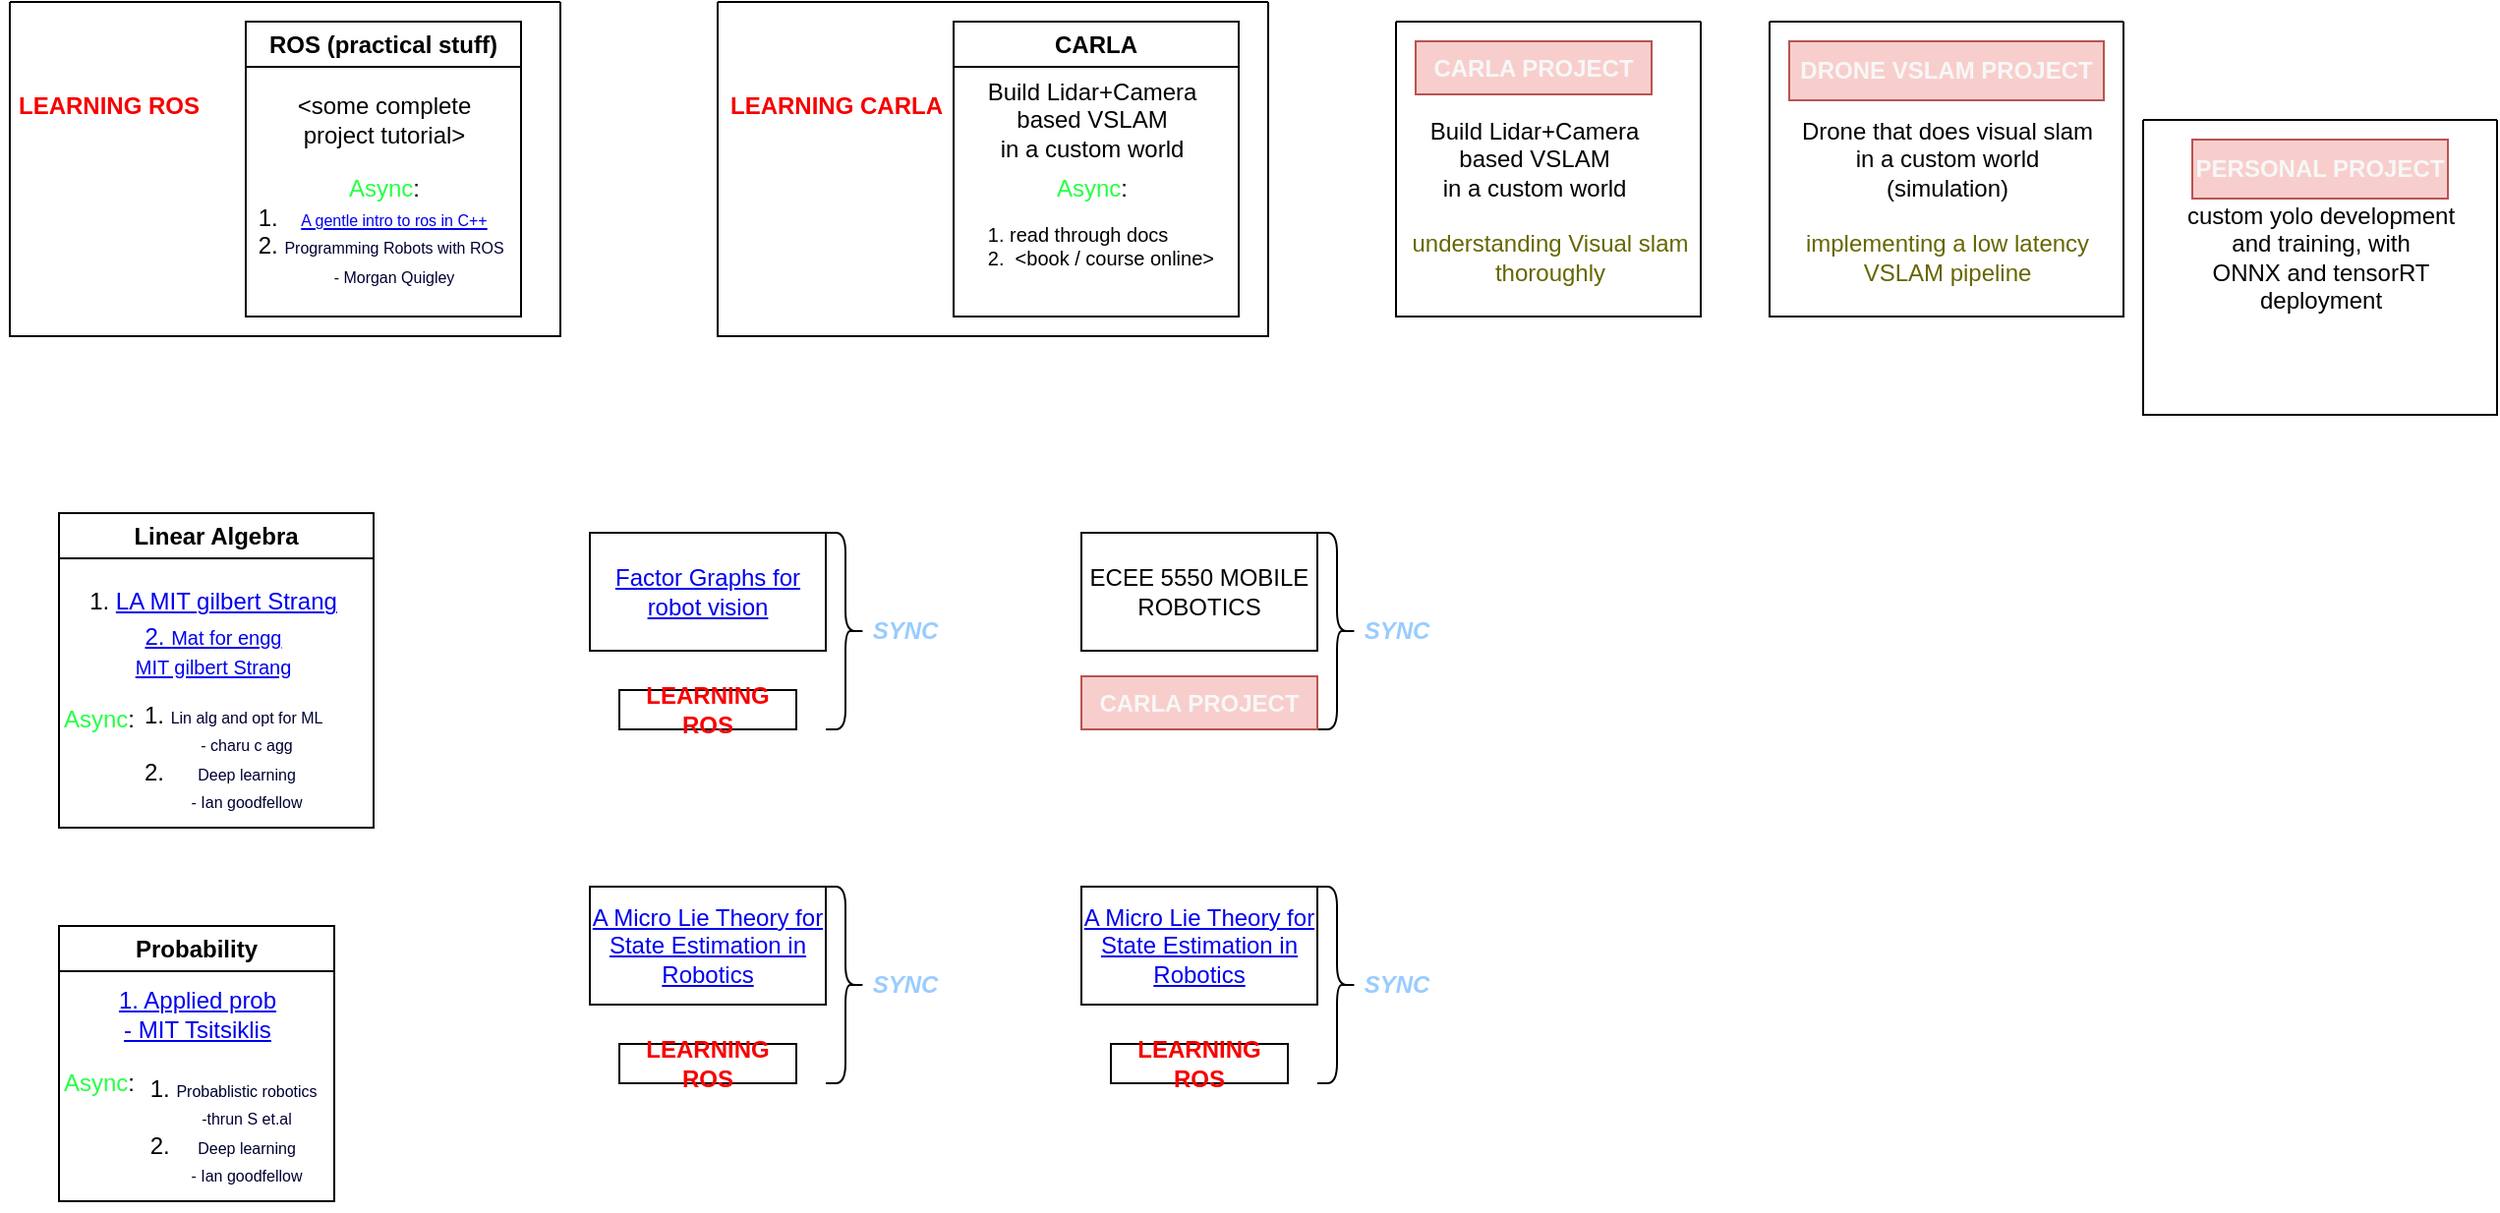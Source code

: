 <mxfile version="23.1.5" type="github">
  <diagram id="C5RBs43oDa-KdzZeNtuy" name="Page-1">
    <mxGraphModel dx="1434" dy="1915" grid="1" gridSize="10" guides="1" tooltips="1" connect="1" arrows="1" fold="1" page="1" pageScale="1" pageWidth="827" pageHeight="1169" math="0" shadow="0">
      <root>
        <mxCell id="WIyWlLk6GJQsqaUBKTNV-0" />
        <mxCell id="WIyWlLk6GJQsqaUBKTNV-1" parent="WIyWlLk6GJQsqaUBKTNV-0" />
        <mxCell id="TujFnspVvhq2C_Xqc_7Q-0" value="Probability" style="swimlane;whiteSpace=wrap;html=1;" vertex="1" parent="WIyWlLk6GJQsqaUBKTNV-1">
          <mxGeometry x="100" y="400" width="140" height="140" as="geometry" />
        </mxCell>
        <mxCell id="TujFnspVvhq2C_Xqc_7Q-1" value="&lt;a href=&quot;https://ocw.mit.edu/courses/6-041-probabilistic-systems-analysis-and-applied-probability-fall-2010/video_galleries/video-lectures/&quot;&gt;1. Applied prob&lt;br&gt;- MIT Tsitsiklis&lt;/a&gt;" style="text;html=1;align=center;verticalAlign=middle;resizable=0;points=[];autosize=1;strokeColor=none;fillColor=none;" vertex="1" parent="TujFnspVvhq2C_Xqc_7Q-0">
          <mxGeometry x="15" y="25" width="110" height="40" as="geometry" />
        </mxCell>
        <mxCell id="TujFnspVvhq2C_Xqc_7Q-3" value="&lt;ol&gt;&lt;li&gt;&lt;font style=&quot;font-size: 8px;&quot; color=&quot;#000033&quot;&gt;Probablistic robotics&lt;br&gt;-thrun S et.al&lt;br&gt;&lt;/font&gt;&lt;/li&gt;&lt;li&gt;&lt;font style=&quot;font-size: 8px;&quot; color=&quot;#000033&quot;&gt;Deep learning &lt;br&gt;- Ian goodfellow&lt;br&gt;&lt;/font&gt;&lt;/li&gt;&lt;/ol&gt;" style="text;html=1;align=center;verticalAlign=middle;resizable=0;points=[];autosize=1;strokeColor=none;fillColor=none;spacingTop=-7;spacingBottom=-4;" vertex="1" parent="TujFnspVvhq2C_Xqc_7Q-0">
          <mxGeometry x="10" y="65" width="130" height="80" as="geometry" />
        </mxCell>
        <mxCell id="TujFnspVvhq2C_Xqc_7Q-17" value="&lt;a href=&quot;https://www.cs.cmu.edu/~kaess/pub/Dellaert17fnt.pdf&quot;&gt;Factor Graphs for robot vision&lt;/a&gt;" style="rounded=0;whiteSpace=wrap;html=1;" vertex="1" parent="WIyWlLk6GJQsqaUBKTNV-1">
          <mxGeometry x="370" y="200" width="120" height="60" as="geometry" />
        </mxCell>
        <mxCell id="TujFnspVvhq2C_Xqc_7Q-18" value="&lt;a href=&quot;https://arxiv.org/pdf/1812.015.pdf&quot;&gt;A Micro Lie Theory for State Estimation in Robotics&lt;/a&gt;" style="rounded=0;whiteSpace=wrap;html=1;" vertex="1" parent="WIyWlLk6GJQsqaUBKTNV-1">
          <mxGeometry x="370" y="380" width="120" height="60" as="geometry" />
        </mxCell>
        <mxCell id="TujFnspVvhq2C_Xqc_7Q-21" value="Linear Algebra" style="swimlane;whiteSpace=wrap;html=1;" vertex="1" parent="WIyWlLk6GJQsqaUBKTNV-1">
          <mxGeometry x="100" y="190" width="160" height="160" as="geometry" />
        </mxCell>
        <mxCell id="TujFnspVvhq2C_Xqc_7Q-22" value="1. &lt;a href=&quot;https://ocw.mit.edu/courses/18-06sc-linear-algebra-fall-2011/&quot;&gt;LA MIT gilbert Strang&lt;/a&gt;" style="text;html=1;align=center;verticalAlign=middle;resizable=0;points=[];autosize=1;strokeColor=none;fillColor=none;" vertex="1" parent="TujFnspVvhq2C_Xqc_7Q-21">
          <mxGeometry x="2.5" y="30" width="150" height="30" as="geometry" />
        </mxCell>
        <mxCell id="TujFnspVvhq2C_Xqc_7Q-23" value="&lt;font color=&quot;#26ff43&quot;&gt;Async&lt;/font&gt;:" style="text;html=1;align=center;verticalAlign=middle;resizable=0;points=[];autosize=1;strokeColor=none;fillColor=none;" vertex="1" parent="TujFnspVvhq2C_Xqc_7Q-21">
          <mxGeometry x="-10" y="90" width="60" height="30" as="geometry" />
        </mxCell>
        <mxCell id="TujFnspVvhq2C_Xqc_7Q-24" value="&lt;ol&gt;&lt;li&gt;&lt;font style=&quot;font-size: 8px;&quot; color=&quot;#000033&quot;&gt;Lin alg and opt for ML&lt;br&gt;- charu c agg&lt;/font&gt;&lt;/li&gt;&lt;li&gt;&lt;font style=&quot;font-size: 8px;&quot; color=&quot;#000033&quot;&gt;Deep learning &lt;br&gt;- Ian goodfellow&lt;br&gt;&lt;/font&gt;&lt;/li&gt;&lt;/ol&gt;" style="text;html=1;align=center;verticalAlign=middle;resizable=0;points=[];autosize=1;strokeColor=none;fillColor=none;spacingTop=-7;spacingBottom=-4;" vertex="1" parent="TujFnspVvhq2C_Xqc_7Q-21">
          <mxGeometry x="5" y="85" width="140" height="80" as="geometry" />
        </mxCell>
        <mxCell id="TujFnspVvhq2C_Xqc_7Q-25" value="&lt;a href=&quot;https://ocw.mit.edu/courses/18-065-matrix-methods-in-data-analysis-signal-processing-and-machine-learning-spring-2018/&quot;&gt;2. &lt;font style=&quot;font-size: 10px;&quot;&gt;Mat for engg &lt;br&gt;MIT gilbert Strang&lt;/font&gt;&lt;/a&gt;" style="text;html=1;align=center;verticalAlign=middle;resizable=0;points=[];autosize=1;strokeColor=none;fillColor=none;" vertex="1" parent="TujFnspVvhq2C_Xqc_7Q-21">
          <mxGeometry x="22.5" y="50" width="110" height="40" as="geometry" />
        </mxCell>
        <mxCell id="TujFnspVvhq2C_Xqc_7Q-27" value="" style="shape=curlyBracket;whiteSpace=wrap;html=1;rounded=1;flipH=1;labelPosition=right;verticalLabelPosition=middle;align=left;verticalAlign=middle;size=0.5;" vertex="1" parent="WIyWlLk6GJQsqaUBKTNV-1">
          <mxGeometry x="490" y="200" width="20" height="100" as="geometry" />
        </mxCell>
        <mxCell id="TujFnspVvhq2C_Xqc_7Q-28" value="&lt;b&gt;&lt;font color=&quot;#99ccff&quot;&gt;&lt;i&gt;SYNC&lt;/i&gt;&lt;/font&gt;&lt;/b&gt;" style="text;html=1;align=center;verticalAlign=middle;resizable=0;points=[];autosize=1;strokeColor=none;fillColor=none;" vertex="1" parent="WIyWlLk6GJQsqaUBKTNV-1">
          <mxGeometry x="500" y="235" width="60" height="30" as="geometry" />
        </mxCell>
        <mxCell id="TujFnspVvhq2C_Xqc_7Q-34" value="ROS (practical stuff)" style="swimlane;whiteSpace=wrap;html=1;" vertex="1" parent="WIyWlLk6GJQsqaUBKTNV-1">
          <mxGeometry x="195" y="-60" width="140" height="150" as="geometry" />
        </mxCell>
        <mxCell id="TujFnspVvhq2C_Xqc_7Q-35" value="&lt;font color=&quot;#26ff43&quot;&gt;Async&lt;/font&gt;:" style="text;html=1;align=center;verticalAlign=middle;resizable=0;points=[];autosize=1;strokeColor=none;fillColor=none;" vertex="1" parent="TujFnspVvhq2C_Xqc_7Q-34">
          <mxGeometry x="40" y="70" width="60" height="30" as="geometry" />
        </mxCell>
        <mxCell id="TujFnspVvhq2C_Xqc_7Q-36" value="&amp;lt;some complete &lt;br&gt;project tutorial&amp;gt;" style="text;html=1;align=center;verticalAlign=middle;resizable=0;points=[];autosize=1;strokeColor=none;fillColor=none;" vertex="1" parent="TujFnspVvhq2C_Xqc_7Q-34">
          <mxGeometry x="10" y="30" width="120" height="40" as="geometry" />
        </mxCell>
        <mxCell id="TujFnspVvhq2C_Xqc_7Q-37" value="&lt;ol&gt;&lt;li&gt;&lt;font color=&quot;#000033&quot; style=&quot;font-size: 8px;&quot;&gt;&lt;a href=&quot;https://jokane.net/agitr/&quot;&gt;A gentle intro to ros in C++&lt;/a&gt;&lt;/font&gt;&lt;/li&gt;&lt;li&gt;&lt;font color=&quot;#000033&quot; style=&quot;font-size: 8px;&quot;&gt;Programming Robots with ROS &lt;br&gt;- Morgan Quigley&lt;br&gt;&lt;/font&gt;&lt;/li&gt;&lt;/ol&gt;" style="text;html=1;align=center;verticalAlign=middle;resizable=0;points=[];autosize=1;strokeColor=none;fillColor=none;spacingTop=-7;spacingBottom=-4;" vertex="1" parent="TujFnspVvhq2C_Xqc_7Q-34">
          <mxGeometry x="-30" y="80" width="170" height="70" as="geometry" />
        </mxCell>
        <mxCell id="TujFnspVvhq2C_Xqc_7Q-39" value="" style="swimlane;startSize=0;" vertex="1" parent="WIyWlLk6GJQsqaUBKTNV-1">
          <mxGeometry x="75" y="-70" width="280" height="170" as="geometry" />
        </mxCell>
        <mxCell id="TujFnspVvhq2C_Xqc_7Q-40" value="&lt;font color=&quot;#f70000&quot;&gt;&lt;b&gt;LEARNING ROS&lt;br&gt;&lt;/b&gt;&lt;/font&gt;" style="text;html=1;align=center;verticalAlign=middle;resizable=0;points=[];autosize=1;strokeColor=none;fillColor=none;" vertex="1" parent="WIyWlLk6GJQsqaUBKTNV-1">
          <mxGeometry x="70" y="-32" width="110" height="30" as="geometry" />
        </mxCell>
        <mxCell id="TujFnspVvhq2C_Xqc_7Q-41" value="&lt;font color=&quot;#f70000&quot;&gt;&lt;b&gt;LEARNING ROS&lt;br&gt;&lt;/b&gt;&lt;/font&gt;" style="rounded=0;whiteSpace=wrap;html=1;" vertex="1" parent="WIyWlLk6GJQsqaUBKTNV-1">
          <mxGeometry x="385" y="280" width="90" height="20" as="geometry" />
        </mxCell>
        <mxCell id="TujFnspVvhq2C_Xqc_7Q-47" value="" style="shape=curlyBracket;whiteSpace=wrap;html=1;rounded=1;flipH=1;labelPosition=right;verticalLabelPosition=middle;align=left;verticalAlign=middle;size=0.5;" vertex="1" parent="WIyWlLk6GJQsqaUBKTNV-1">
          <mxGeometry x="490" y="380" width="20" height="100" as="geometry" />
        </mxCell>
        <mxCell id="TujFnspVvhq2C_Xqc_7Q-48" value="&lt;b&gt;&lt;font color=&quot;#99ccff&quot;&gt;&lt;i&gt;SYNC&lt;/i&gt;&lt;/font&gt;&lt;/b&gt;" style="text;html=1;align=center;verticalAlign=middle;resizable=0;points=[];autosize=1;strokeColor=none;fillColor=none;" vertex="1" parent="WIyWlLk6GJQsqaUBKTNV-1">
          <mxGeometry x="500" y="415" width="60" height="30" as="geometry" />
        </mxCell>
        <mxCell id="TujFnspVvhq2C_Xqc_7Q-49" value="&lt;font color=&quot;#f70000&quot;&gt;&lt;b&gt;LEARNING ROS&lt;br&gt;&lt;/b&gt;&lt;/font&gt;" style="rounded=0;whiteSpace=wrap;html=1;" vertex="1" parent="WIyWlLk6GJQsqaUBKTNV-1">
          <mxGeometry x="385" y="460" width="90" height="20" as="geometry" />
        </mxCell>
        <mxCell id="TujFnspVvhq2C_Xqc_7Q-57" value="&lt;b&gt;CARLA&lt;/b&gt;" style="swimlane;whiteSpace=wrap;html=1;" vertex="1" parent="WIyWlLk6GJQsqaUBKTNV-1">
          <mxGeometry x="555" y="-60" width="145" height="150" as="geometry" />
        </mxCell>
        <mxCell id="TujFnspVvhq2C_Xqc_7Q-58" value="&lt;font color=&quot;#26ff43&quot;&gt;Async&lt;/font&gt;:" style="text;html=1;align=center;verticalAlign=middle;resizable=0;points=[];autosize=1;strokeColor=none;fillColor=none;" vertex="1" parent="TujFnspVvhq2C_Xqc_7Q-57">
          <mxGeometry x="40" y="70" width="60" height="30" as="geometry" />
        </mxCell>
        <mxCell id="TujFnspVvhq2C_Xqc_7Q-59" value="Build Lidar+Camera&lt;br&gt;based VSLAM &lt;br&gt;in a custom world" style="text;html=1;align=center;verticalAlign=middle;resizable=0;points=[];autosize=1;strokeColor=none;fillColor=none;" vertex="1" parent="TujFnspVvhq2C_Xqc_7Q-57">
          <mxGeometry x="5" y="20" width="130" height="60" as="geometry" />
        </mxCell>
        <mxCell id="TujFnspVvhq2C_Xqc_7Q-61" value="" style="swimlane;startSize=0;" vertex="1" parent="WIyWlLk6GJQsqaUBKTNV-1">
          <mxGeometry x="435" y="-70" width="280" height="170" as="geometry" />
        </mxCell>
        <mxCell id="TujFnspVvhq2C_Xqc_7Q-62" value="&lt;font color=&quot;#f70000&quot;&gt;&lt;b&gt;LEARNING CARLA&lt;/b&gt;&lt;/font&gt;" style="text;html=1;align=center;verticalAlign=middle;resizable=0;points=[];autosize=1;strokeColor=none;fillColor=none;" vertex="1" parent="TujFnspVvhq2C_Xqc_7Q-61">
          <mxGeometry y="38" width="120" height="30" as="geometry" />
        </mxCell>
        <mxCell id="TujFnspVvhq2C_Xqc_7Q-60" value="&lt;ol style=&quot;font-size: 11px;&quot;&gt;&lt;li style=&quot;font-size: 10px;&quot;&gt;&lt;div align=&quot;left&quot;&gt;&lt;font style=&quot;font-size: 10px;&quot;&gt;read through docs&lt;/font&gt;&lt;/div&gt;&lt;/li&gt;&lt;li style=&quot;font-size: 10px;&quot;&gt;&lt;div align=&quot;left&quot;&gt;&lt;font style=&quot;font-size: 10px;&quot;&gt;&amp;nbsp;&amp;lt;book / course online&amp;gt;&lt;/font&gt;&lt;/div&gt;&lt;/li&gt;&lt;/ol&gt;" style="text;html=1;align=center;verticalAlign=middle;resizable=0;points=[];autosize=1;strokeColor=none;fillColor=none;spacingTop=-7;spacingBottom=-4;" vertex="1" parent="TujFnspVvhq2C_Xqc_7Q-61">
          <mxGeometry x="95" y="105" width="170" height="40" as="geometry" />
        </mxCell>
        <mxCell id="TujFnspVvhq2C_Xqc_7Q-69" value="" style="swimlane;startSize=0;" vertex="1" parent="WIyWlLk6GJQsqaUBKTNV-1">
          <mxGeometry x="780" y="-60" width="155" height="150" as="geometry" />
        </mxCell>
        <mxCell id="TujFnspVvhq2C_Xqc_7Q-68" value="&lt;font color=&quot;#f7f7f7&quot;&gt;&lt;b&gt;CARLA PROJECT&lt;br&gt;&lt;/b&gt;&lt;/font&gt;" style="whiteSpace=wrap;html=1;fillColor=#f8cecc;strokeColor=#b85450;" vertex="1" parent="TujFnspVvhq2C_Xqc_7Q-69">
          <mxGeometry x="10" y="10" width="120" height="27" as="geometry" />
        </mxCell>
        <mxCell id="TujFnspVvhq2C_Xqc_7Q-71" value="Build Lidar+Camera&lt;br&gt;based VSLAM &lt;br&gt;in a custom world" style="text;html=1;align=center;verticalAlign=middle;resizable=0;points=[];autosize=1;strokeColor=none;fillColor=none;" vertex="1" parent="TujFnspVvhq2C_Xqc_7Q-69">
          <mxGeometry x="5" y="40" width="130" height="60" as="geometry" />
        </mxCell>
        <mxCell id="TujFnspVvhq2C_Xqc_7Q-79" value="&lt;font color=&quot;#666600&quot;&gt;understanding Visual slam &lt;br&gt;thoroughly&lt;br&gt;&lt;/font&gt;" style="text;html=1;align=center;verticalAlign=middle;resizable=0;points=[];autosize=1;strokeColor=none;fillColor=none;" vertex="1" parent="TujFnspVvhq2C_Xqc_7Q-69">
          <mxGeometry x="-7.5" y="100" width="170" height="40" as="geometry" />
        </mxCell>
        <mxCell id="TujFnspVvhq2C_Xqc_7Q-72" value="" style="swimlane;startSize=0;" vertex="1" parent="WIyWlLk6GJQsqaUBKTNV-1">
          <mxGeometry x="970" y="-60" width="180" height="150" as="geometry" />
        </mxCell>
        <mxCell id="TujFnspVvhq2C_Xqc_7Q-73" value="&lt;font color=&quot;#f7f7f7&quot;&gt;&lt;b&gt;DRONE VSLAM PROJECT&lt;br&gt;&lt;/b&gt;&lt;/font&gt;" style="whiteSpace=wrap;html=1;fillColor=#f8cecc;strokeColor=#b85450;" vertex="1" parent="TujFnspVvhq2C_Xqc_7Q-72">
          <mxGeometry x="10" y="10" width="160" height="30" as="geometry" />
        </mxCell>
        <mxCell id="TujFnspVvhq2C_Xqc_7Q-74" value="Drone that does visual slam&lt;br&gt;in a custom world&lt;br&gt;(simulation)" style="text;html=1;align=center;verticalAlign=middle;resizable=0;points=[];autosize=1;strokeColor=none;fillColor=none;" vertex="1" parent="TujFnspVvhq2C_Xqc_7Q-72">
          <mxGeometry y="40" width="180" height="60" as="geometry" />
        </mxCell>
        <mxCell id="TujFnspVvhq2C_Xqc_7Q-81" value="&lt;font color=&quot;#666600&quot;&gt;implementing a low latency&lt;br&gt;VSLAM pipeline&lt;br&gt;&lt;/font&gt;" style="text;html=1;align=center;verticalAlign=middle;resizable=0;points=[];autosize=1;strokeColor=none;fillColor=none;" vertex="1" parent="TujFnspVvhq2C_Xqc_7Q-72">
          <mxGeometry x="5" y="100" width="170" height="40" as="geometry" />
        </mxCell>
        <mxCell id="TujFnspVvhq2C_Xqc_7Q-82" value="ECEE 5550 MOBILE ROBOTICS" style="rounded=0;whiteSpace=wrap;html=1;" vertex="1" parent="WIyWlLk6GJQsqaUBKTNV-1">
          <mxGeometry x="620" y="200" width="120" height="60" as="geometry" />
        </mxCell>
        <mxCell id="TujFnspVvhq2C_Xqc_7Q-83" value="&lt;a href=&quot;https://arxiv.org/pdf/1812.015.pdf&quot;&gt;A Micro Lie Theory for State Estimation in Robotics&lt;/a&gt;" style="rounded=0;whiteSpace=wrap;html=1;" vertex="1" parent="WIyWlLk6GJQsqaUBKTNV-1">
          <mxGeometry x="620" y="380" width="120" height="60" as="geometry" />
        </mxCell>
        <mxCell id="TujFnspVvhq2C_Xqc_7Q-84" value="" style="shape=curlyBracket;whiteSpace=wrap;html=1;rounded=1;flipH=1;labelPosition=right;verticalLabelPosition=middle;align=left;verticalAlign=middle;size=0.5;" vertex="1" parent="WIyWlLk6GJQsqaUBKTNV-1">
          <mxGeometry x="740" y="200" width="20" height="100" as="geometry" />
        </mxCell>
        <mxCell id="TujFnspVvhq2C_Xqc_7Q-85" value="&lt;b&gt;&lt;font color=&quot;#99ccff&quot;&gt;&lt;i&gt;SYNC&lt;/i&gt;&lt;/font&gt;&lt;/b&gt;" style="text;html=1;align=center;verticalAlign=middle;resizable=0;points=[];autosize=1;strokeColor=none;fillColor=none;" vertex="1" parent="WIyWlLk6GJQsqaUBKTNV-1">
          <mxGeometry x="750" y="235" width="60" height="30" as="geometry" />
        </mxCell>
        <mxCell id="TujFnspVvhq2C_Xqc_7Q-87" value="" style="shape=curlyBracket;whiteSpace=wrap;html=1;rounded=1;flipH=1;labelPosition=right;verticalLabelPosition=middle;align=left;verticalAlign=middle;size=0.5;" vertex="1" parent="WIyWlLk6GJQsqaUBKTNV-1">
          <mxGeometry x="740" y="380" width="20" height="100" as="geometry" />
        </mxCell>
        <mxCell id="TujFnspVvhq2C_Xqc_7Q-88" value="&lt;b&gt;&lt;font color=&quot;#99ccff&quot;&gt;&lt;i&gt;SYNC&lt;/i&gt;&lt;/font&gt;&lt;/b&gt;" style="text;html=1;align=center;verticalAlign=middle;resizable=0;points=[];autosize=1;strokeColor=none;fillColor=none;" vertex="1" parent="WIyWlLk6GJQsqaUBKTNV-1">
          <mxGeometry x="750" y="415" width="60" height="30" as="geometry" />
        </mxCell>
        <mxCell id="TujFnspVvhq2C_Xqc_7Q-89" value="&lt;font color=&quot;#f70000&quot;&gt;&lt;b&gt;LEARNING ROS&lt;br&gt;&lt;/b&gt;&lt;/font&gt;" style="rounded=0;whiteSpace=wrap;html=1;" vertex="1" parent="WIyWlLk6GJQsqaUBKTNV-1">
          <mxGeometry x="635" y="460" width="90" height="20" as="geometry" />
        </mxCell>
        <mxCell id="TujFnspVvhq2C_Xqc_7Q-90" value="&lt;font color=&quot;#f7f7f7&quot;&gt;&lt;b&gt;CARLA PROJECT&lt;br&gt;&lt;/b&gt;&lt;/font&gt;" style="whiteSpace=wrap;html=1;fillColor=#f8cecc;strokeColor=#b85450;" vertex="1" parent="WIyWlLk6GJQsqaUBKTNV-1">
          <mxGeometry x="620" y="273" width="120" height="27" as="geometry" />
        </mxCell>
        <mxCell id="TujFnspVvhq2C_Xqc_7Q-2" value="&lt;font color=&quot;#26ff43&quot;&gt;Async&lt;/font&gt;:" style="text;html=1;align=center;verticalAlign=middle;resizable=0;points=[];autosize=1;strokeColor=none;fillColor=none;" vertex="1" parent="WIyWlLk6GJQsqaUBKTNV-1">
          <mxGeometry x="90" y="465" width="60" height="30" as="geometry" />
        </mxCell>
        <mxCell id="TujFnspVvhq2C_Xqc_7Q-92" value="" style="swimlane;startSize=0;" vertex="1" parent="WIyWlLk6GJQsqaUBKTNV-1">
          <mxGeometry x="1160" y="-10" width="180" height="150" as="geometry" />
        </mxCell>
        <mxCell id="TujFnspVvhq2C_Xqc_7Q-94" value="custom yolo development&lt;br&gt;and training, with &lt;br&gt;ONNX and tensorRT &lt;br&gt;deployment" style="text;html=1;align=center;verticalAlign=middle;resizable=0;points=[];autosize=1;strokeColor=none;fillColor=none;" vertex="1" parent="TujFnspVvhq2C_Xqc_7Q-92">
          <mxGeometry x="10" y="35" width="160" height="70" as="geometry" />
        </mxCell>
        <mxCell id="TujFnspVvhq2C_Xqc_7Q-91" value="&lt;font color=&quot;#f7f7f7&quot;&gt;&lt;b&gt;PERSONAL PROJECT&lt;br&gt;&lt;/b&gt;&lt;/font&gt;" style="whiteSpace=wrap;html=1;fillColor=#f8cecc;strokeColor=#b85450;" vertex="1" parent="TujFnspVvhq2C_Xqc_7Q-92">
          <mxGeometry x="25" y="10" width="130" height="30" as="geometry" />
        </mxCell>
      </root>
    </mxGraphModel>
  </diagram>
</mxfile>
